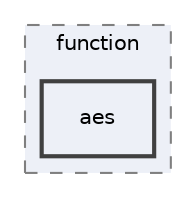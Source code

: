 digraph "src/core/function/aes"
{
 // INTERACTIVE_SVG=YES
 // LATEX_PDF_SIZE
  edge [fontname="Helvetica",fontsize="10",labelfontname="Helvetica",labelfontsize="10"];
  node [fontname="Helvetica",fontsize="10",shape=record];
  compound=true
  subgraph clusterdir_f8a0abd6d3586538a5b71803e0ab7ffa {
    graph [ bgcolor="#edf0f7", pencolor="grey50", style="filled,dashed,", label="function", fontname="Helvetica", fontsize="10", URL="dir_f8a0abd6d3586538a5b71803e0ab7ffa.html"]
  dir_b499e35b7e1b4486be887a41196851ec [shape=box, label="aes", style="filled,bold,", fillcolor="#edf0f7", color="grey25", URL="dir_b499e35b7e1b4486be887a41196851ec.html"];
  }
}
